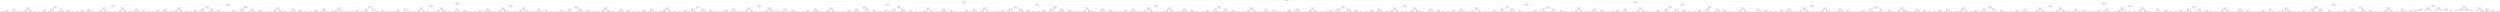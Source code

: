 digraph G{
1960599968 [label="Node{data=[6314, 6314]}"]
1960599968 -> 48997267
48997267 [label="Node{data=[4815, 4815]}"]
48997267 -> 969421003
969421003 [label="Node{data=[1430, 1430]}"]
969421003 -> 1509624376
1509624376 [label="Node{data=[349, 349]}"]
1509624376 -> 1312666054
1312666054 [label="Node{data=[288, 288]}"]
1312666054 -> 295007401
295007401 [label="Node{data=[129, 129]}"]
295007401 -> 1763921976
1763921976 [label="Node{data=[121, 121]}"]
1763921976 -> 1745366510
1745366510 [label="Node{data=[117, 117]}"]
1745366510 -> 1259868840
1259868840 [label="Node{data=[113, 115]}"]
1259868840 -> 1905395550
1905395550 [label="Node{data=[105, 105]}"]
1259868840 -> 46349252
46349252 [label="Node{data=[116, 116]}"]
1745366510 -> 730665263
730665263 [label="Node{data=[119, 119]}"]
730665263 -> 537648036
537648036 [label="Node{data=[118, 118]}"]
730665263 -> 1094881292
1094881292 [label="Node{data=[120, 120]}"]
1763921976 -> 1522835195
1522835195 [label="Node{data=[125, 125]}"]
1522835195 -> 419686629
419686629 [label="Node{data=[123, 123]}"]
419686629 -> 1730922138
1730922138 [label="Node{data=[122, 122]}"]
419686629 -> 851241091
851241091 [label="Node{data=[124, 124]}"]
1522835195 -> 1282509673
1282509673 [label="Node{data=[127, 127]}"]
1282509673 -> 1244858050
1244858050 [label="Node{data=[126, 126]}"]
1282509673 -> 1939146248
1939146248 [label="Node{data=[128, 128]}"]
295007401 -> 641208329
641208329 [label="Node{data=[175, 175]}"]
641208329 -> 1725099364
1725099364 [label="Node{data=[171, 171]}"]
1725099364 -> 872804970
872804970 [label="Node{data=[169, 169]}"]
872804970 -> 1878722468
1878722468 [label="Node{data=[139, 139]}"]
872804970 -> 153483786
153483786 [label="Node{data=[170, 170]}"]
1725099364 -> 2020450183
2020450183 [label="Node{data=[173, 173]}"]
2020450183 -> 1667277890
1667277890 [label="Node{data=[172, 172]}"]
2020450183 -> 1418811821
1418811821 [label="Node{data=[174, 174]}"]
641208329 -> 1925323935
1925323935 [label="Node{data=[179, 179]}"]
1925323935 -> 1715938535
1715938535 [label="Node{data=[177, 177]}"]
1715938535 -> 14933721
14933721 [label="Node{data=[176, 176]}"]
1715938535 -> 1591845721
1591845721 [label="Node{data=[178, 178]}"]
1925323935 -> 1017477886
1017477886 [label="Node{data=[286, 286]}"]
1017477886 -> 1671041425
1671041425 [label="Node{data=[242, 242]}"]
1017477886 -> 2098269741
2098269741 [label="Node{data=[287, 287]}"]
1312666054 -> 775524797
775524797 [label="Node{data=[304, 304]}"]
775524797 -> 970750990
970750990 [label="Node{data=[296, 296]}"]
970750990 -> 184153149
184153149 [label="Node{data=[292, 292]}"]
184153149 -> 2137846569
2137846569 [label="Node{data=[290, 290]}"]
2137846569 -> 498737408
498737408 [label="Node{data=[289, 289]}"]
2137846569 -> 1197212341
1197212341 [label="Node{data=[291, 291]}"]
184153149 -> 46222975
46222975 [label="Node{data=[294, 294]}"]
46222975 -> 447484085
447484085 [label="Node{data=[293, 293]}"]
46222975 -> 1448247489
1448247489 [label="Node{data=[295, 295]}"]
970750990 -> 1908173076
1908173076 [label="Node{data=[300, 300]}"]
1908173076 -> 2038854634
2038854634 [label="Node{data=[298, 298]}"]
2038854634 -> 64351703
64351703 [label="Node{data=[297, 297]}"]
2038854634 -> 1094922724
1094922724 [label="Node{data=[299, 299]}"]
1908173076 -> 1403327505
1403327505 [label="Node{data=[302, 302]}"]
1403327505 -> 435565740
435565740 [label="Node{data=[301, 301]}"]
1403327505 -> 903989520
903989520 [label="Node{data=[303, 303]}"]
775524797 -> 1844777561
1844777561 [label="Node{data=[341, 341]}"]
1844777561 -> 369858154
369858154 [label="Node{data=[308, 308]}"]
369858154 -> 1047565139
1047565139 [label="Node{data=[306, 306]}"]
1047565139 -> 98727108
98727108 [label="Node{data=[305, 305]}"]
1047565139 -> 1086376443
1086376443 [label="Node{data=[307, 307]}"]
369858154 -> 171097935
171097935 [label="Node{data=[310, 310]}"]
171097935 -> 811753297
811753297 [label="Node{data=[309, 309]}"]
171097935 -> 640702925
640702925 [label="Node{data=[340, 340]}"]
1844777561 -> 1626985441
1626985441 [label="Node{data=[345, 345]}"]
1626985441 -> 2142158966
2142158966 [label="Node{data=[343, 343]}"]
2142158966 -> 1570013189
1570013189 [label="Node{data=[342, 342]}"]
2142158966 -> 2035176523
2035176523 [label="Node{data=[344, 344]}"]
1626985441 -> 1460074072
1460074072 [label="Node{data=[347, 347]}"]
1460074072 -> 1587687870
1587687870 [label="Node{data=[346, 346]}"]
1460074072 -> 659494599
659494599 [label="Node{data=[348, 348]}"]
1509624376 -> 740876905
740876905 [label="Node{data=[1061, 1061]}"]
740876905 -> 1283220866
1283220866 [label="Node{data=[388, 388]}"]
1283220866 -> 60592754
60592754 [label="Node{data=[357, 357]}"]
60592754 -> 1555711464
1555711464 [label="Node{data=[353, 353]}"]
1555711464 -> 938135484
938135484 [label="Node{data=[351, 351]}"]
938135484 -> 412482742
412482742 [label="Node{data=[350, 350]}"]
938135484 -> 2138956500
2138956500 [label="Node{data=[352, 352]}"]
1555711464 -> 1910930902
1910930902 [label="Node{data=[355, 355]}"]
1910930902 -> 277924729
277924729 [label="Node{data=[354, 354]}"]
1910930902 -> 668460433
668460433 [label="Node{data=[356, 356]}"]
60592754 -> 925686013
925686013 [label="Node{data=[384, 384]}"]
925686013 -> 1969625859
1969625859 [label="Node{data=[382, 382]}"]
1969625859 -> 1673256405
1673256405 [label="Node{data=[381, 381]}"]
1969625859 -> 2069383006
2069383006 [label="Node{data=[383, 383]}"]
925686013 -> 719492088
719492088 [label="Node{data=[386, 386]}"]
719492088 -> 1863920548
1863920548 [label="Node{data=[385, 385]}"]
719492088 -> 1391527655
1391527655 [label="Node{data=[387, 387]}"]
1283220866 -> 1797966160
1797966160 [label="Node{data=[396, 396]}"]
1797966160 -> 1433004702
1433004702 [label="Node{data=[392, 392]}"]
1433004702 -> 1938534300
1938534300 [label="Node{data=[390, 390]}"]
1938534300 -> 689391924
689391924 [label="Node{data=[389, 389]}"]
1938534300 -> 340423951
340423951 [label="Node{data=[391, 391]}"]
1433004702 -> 242040834
242040834 [label="Node{data=[394, 394]}"]
242040834 -> 540338460
540338460 [label="Node{data=[393, 393]}"]
242040834 -> 863591111
863591111 [label="Node{data=[395, 395]}"]
1797966160 -> 1952232362
1952232362 [label="Node{data=[400, 400]}"]
1952232362 -> 282431603
282431603 [label="Node{data=[398, 398]}"]
282431603 -> 388949884
388949884 [label="Node{data=[397, 397]}"]
282431603 -> 1853372476
1853372476 [label="Node{data=[399, 399]}"]
1952232362 -> 2141722554
2141722554 [label="Node{data=[1059, 1059]}"]
2141722554 -> 1128416820
1128416820 [label="Node{data=[401, 401]}"]
2141722554 -> 599215143
599215143 [label="Node{data=[1060, 1060]}"]
740876905 -> 211888565
211888565 [label="Node{data=[1298, 1298]}"]
211888565 -> 864807516
864807516 [label="Node{data=[1069, 1069]}"]
864807516 -> 1646881279
1646881279 [label="Node{data=[1065, 1065]}"]
1646881279 -> 2070333417
2070333417 [label="Node{data=[1063, 1063]}"]
2070333417 -> 2114958769
2114958769 [label="Node{data=[1062, 1062]}"]
2070333417 -> 305817894
305817894 [label="Node{data=[1064, 1064]}"]
1646881279 -> 997559311
997559311 [label="Node{data=[1067, 1067]}"]
997559311 -> 1994476807
1994476807 [label="Node{data=[1066, 1066]}"]
997559311 -> 1967184983
1967184983 [label="Node{data=[1068, 1068]}"]
864807516 -> 879949952
879949952 [label="Node{data=[1294, 1294]}"]
879949952 -> 594550773
594550773 [label="Node{data=[1093, 1093]}"]
594550773 -> 1602611177
1602611177 [label="Node{data=[1070, 1070]}"]
594550773 -> 743713322
743713322 [label="Node{data=[1293, 1293]}"]
879949952 -> 255943128
255943128 [label="Node{data=[1296, 1296]}"]
255943128 -> 745359474
745359474 [label="Node{data=[1295, 1295]}"]
255943128 -> 1554471097
1554471097 [label="Node{data=[1297, 1297]}"]
211888565 -> 1362046077
1362046077 [label="Node{data=[1306, 1306]}"]
1362046077 -> 1441060897
1441060897 [label="Node{data=[1302, 1302]}"]
1441060897 -> 327951415
327951415 [label="Node{data=[1300, 1300]}"]
327951415 -> 1971901551
1971901551 [label="Node{data=[1299, 1299]}"]
327951415 -> 1567380071
1567380071 [label="Node{data=[1301, 1301]}"]
1441060897 -> 775601211
775601211 [label="Node{data=[1304, 1304]}"]
775601211 -> 1558550615
1558550615 [label="Node{data=[1303, 1303]}"]
775601211 -> 1878852616
1878852616 [label="Node{data=[1305, 1305]}"]
1362046077 -> 1354599674
1354599674 [label="Node{data=[1426, 1426]}"]
1354599674 -> 723335602
723335602 [label="Node{data=[1308, 1308]}"]
723335602 -> 1539980198
1539980198 [label="Node{data=[1307, 1307]}"]
723335602 -> 1544599955
1544599955 [label="Node{data=[1309, 1309]}"]
1354599674 -> 1618355383
1618355383 [label="Node{data=[1428, 1428]}"]
1618355383 -> 576999842
576999842 [label="Node{data=[1427, 1427]}"]
1618355383 -> 687429955
687429955 [label="Node{data=[1429, 1429]}"]
969421003 -> 1903993326
1903993326 [label="Node{data=[3249, 3249]}"]
1903993326 -> 553541866
553541866 [label="Node{data=[1991, 1991]}"]
553541866 -> 546823190
546823190 [label="Node{data=[1446, 1446]}"]
546823190 -> 1111927302
1111927302 [label="Node{data=[1438, 1438]}"]
1111927302 -> 1453396081
1453396081 [label="Node{data=[1434, 1434]}"]
1453396081 -> 84661119
84661119 [label="Node{data=[1432, 1432]}"]
84661119 -> 467847332
467847332 [label="Node{data=[1431, 1431]}"]
84661119 -> 1812158276
1812158276 [label="Node{data=[1433, 1433]}"]
1453396081 -> 847241261
847241261 [label="Node{data=[1436, 1436]}"]
847241261 -> 1773428022
1773428022 [label="Node{data=[1435, 1435]}"]
847241261 -> 1688084300
1688084300 [label="Node{data=[1437, 1437]}"]
1111927302 -> 307351020
307351020 [label="Node{data=[1442, 1442]}"]
307351020 -> 1608657155
1608657155 [label="Node{data=[1440, 1440]}"]
1608657155 -> 343183908
343183908 [label="Node{data=[1439, 1439]}"]
1608657155 -> 301977
301977 [label="Node{data=[1441, 1441]}"]
307351020 -> 472258776
472258776 [label="Node{data=[1444, 1444]}"]
472258776 -> 1388482670
1388482670 [label="Node{data=[1443, 1443]}"]
472258776 -> 1645731232
1645731232 [label="Node{data=[1445, 1445]}"]
546823190 -> 1181436456
1181436456 [label="Node{data=[1495, 1495]}"]
1181436456 -> 1780972261
1780972261 [label="Node{data=[1491, 1491]}"]
1780972261 -> 748733999
748733999 [label="Node{data=[1448, 1448]}"]
748733999 -> 1879499974
1879499974 [label="Node{data=[1447, 1447]}"]
748733999 -> 1814092516
1814092516 [label="Node{data=[1490, 1490]}"]
1780972261 -> 1023505879
1023505879 [label="Node{data=[1493, 1493]}"]
1023505879 -> 398085606
398085606 [label="Node{data=[1492, 1492]}"]
1023505879 -> 1356704515
1356704515 [label="Node{data=[1494, 1494]}"]
1181436456 -> 977320966
977320966 [label="Node{data=[1499, 1499]}"]
977320966 -> 207210836
207210836 [label="Node{data=[1497, 1497]}"]
207210836 -> 1237934148
1237934148 [label="Node{data=[1496, 1496]}"]
207210836 -> 1953587149
1953587149 [label="Node{data=[1498, 1498]}"]
977320966 -> 1265532361
1265532361 [label="Node{data=[1501, 1501]}"]
1265532361 -> 163520153
163520153 [label="Node{data=[1500, 1500]}"]
1265532361 -> 192320682
192320682 [label="Node{data=[1502, 1502]}"]
553541866 -> 1963404606
1963404606 [label="Node{data=[2189, 2189]}"]
1963404606 -> 1296008802
1296008802 [label="Node{data=[2181, 2181]}"]
1296008802 -> 1015353994
1015353994 [label="Node{data=[2177, 2177]}"]
1015353994 -> 65606260
65606260 [label="Node{data=[2175, 2175]}"]
65606260 -> 1330356714
1330356714 [label="Node{data=[2174, 2174]}"]
65606260 -> 2130060023
2130060023 [label="Node{data=[2176, 2176]}"]
1015353994 -> 1785954017
1785954017 [label="Node{data=[2179, 2179]}"]
1785954017 -> 558017385
558017385 [label="Node{data=[2178, 2178]}"]
1785954017 -> 865339994
865339994 [label="Node{data=[2180, 2180]}"]
1296008802 -> 2092595013
2092595013 [label="Node{data=[2185, 2185]}"]
2092595013 -> 223320645
223320645 [label="Node{data=[2183, 2183]}"]
223320645 -> 971141478
971141478 [label="Node{data=[2182, 2182]}"]
223320645 -> 716663514
716663514 [label="Node{data=[2184, 2184]}"]
2092595013 -> 93855894
93855894 [label="Node{data=[2187, 2187]}"]
93855894 -> 1962155986
1962155986 [label="Node{data=[2186, 2186]}"]
93855894 -> 1589066091
1589066091 [label="Node{data=[2188, 2188]}"]
1963404606 -> 1330080221
1330080221 [label="Node{data=[2197, 2197]}"]
1330080221 -> 194997299
194997299 [label="Node{data=[2193, 2193]}"]
194997299 -> 1598154781
1598154781 [label="Node{data=[2191, 2191]}"]
1598154781 -> 953872127
953872127 [label="Node{data=[2190, 2190]}"]
1598154781 -> 1286037944
1286037944 [label="Node{data=[2192, 2192]}"]
194997299 -> 1017733867
1017733867 [label="Node{data=[2195, 2195]}"]
1017733867 -> 1819833443
1819833443 [label="Node{data=[2194, 2194]}"]
1017733867 -> 54182405
54182405 [label="Node{data=[2196, 2196]}"]
1330080221 -> 1961351547
1961351547 [label="Node{data=[2201, 2201]}"]
1961351547 -> 61752118
61752118 [label="Node{data=[2199, 2199]}"]
61752118 -> 752546892
752546892 [label="Node{data=[2198, 2198]}"]
61752118 -> 2040865080
2040865080 [label="Node{data=[2200, 2200]}"]
1961351547 -> 860033910
860033910 [label="Node{data=[3070, 3070]}"]
860033910 -> 1116033499
1116033499 [label="Node{data=[3065, 3065]}"]
860033910 -> 965129555
965129555 [label="Node{data=[3220, 3220]}"]
1903993326 -> 1778057146
1778057146 [label="Node{data=[3780, 3780]}"]
1778057146 -> 1107925328
1107925328 [label="Node{data=[3617, 3617]}"]
1107925328 -> 711590723
711590723 [label="Node{data=[3257, 3257]}"]
711590723 -> 642389872
642389872 [label="Node{data=[3253, 3253]}"]
642389872 -> 410200876
410200876 [label="Node{data=[3251, 3251]}"]
410200876 -> 373219947
373219947 [label="Node{data=[3250, 3250]}"]
410200876 -> 1823771636
1823771636 [label="Node{data=[3252, 3252]}"]
642389872 -> 448000133
448000133 [label="Node{data=[3255, 3255]}"]
448000133 -> 462983860
462983860 [label="Node{data=[3254, 3254]}"]
448000133 -> 2052326934
2052326934 [label="Node{data=[3256, 3256]}"]
711590723 -> 855103875
855103875 [label="Node{data=[3261, 3261]}"]
855103875 -> 927277184
927277184 [label="Node{data=[3259, 3259]}"]
927277184 -> 1754733038
1754733038 [label="Node{data=[3258, 3258]}"]
927277184 -> 849991260
849991260 [label="Node{data=[3260, 3260]}"]
855103875 -> 1050557003
1050557003 [label="Node{data=[3445, 3445]}"]
1050557003 -> 549538872
549538872 [label="Node{data=[3262, 3262]}"]
1050557003 -> 1892247975
1892247975 [label="Node{data=[3605, 3605]}"]
1107925328 -> 204364500
204364500 [label="Node{data=[3772, 3772]}"]
204364500 -> 1127052664
1127052664 [label="Node{data=[3694, 3694]}"]
1127052664 -> 1764184489
1764184489 [label="Node{data=[3662, 3662]}"]
1764184489 -> 1377343867
1377343867 [label="Node{data=[3651, 3651]}"]
1764184489 -> 748589334
748589334 [label="Node{data=[3688, 3688]}"]
1127052664 -> 70297416
70297416 [label="Node{data=[3770, 3770]}"]
70297416 -> 1464407166
1464407166 [label="Node{data=[3759, 3759]}"]
70297416 -> 1091345581
1091345581 [label="Node{data=[3771, 3771]}"]
204364500 -> 432186299
432186299 [label="Node{data=[3776, 3776]}"]
432186299 -> 407461164
407461164 [label="Node{data=[3774, 3774]}"]
407461164 -> 121393343
121393343 [label="Node{data=[3773, 3773]}"]
407461164 -> 586177793
586177793 [label="Node{data=[3775, 3775]}"]
432186299 -> 782495135
782495135 [label="Node{data=[3778, 3778]}"]
782495135 -> 2085713242
2085713242 [label="Node{data=[3777, 3777]}"]
782495135 -> 428698567
428698567 [label="Node{data=[3779, 3779]}"]
1778057146 -> 968172962
968172962 [label="Node{data=[3796, 3796]}"]
968172962 -> 139196446
139196446 [label="Node{data=[3788, 3788]}"]
139196446 -> 2135402472
2135402472 [label="Node{data=[3784, 3784]}"]
2135402472 -> 233191572
233191572 [label="Node{data=[3782, 3782]}"]
233191572 -> 502170815
502170815 [label="Node{data=[3781, 3781]}"]
233191572 -> 1244791828
1244791828 [label="Node{data=[3783, 3783]}"]
2135402472 -> 143168093
143168093 [label="Node{data=[3786, 3786]}"]
143168093 -> 873871680
873871680 [label="Node{data=[3785, 3785]}"]
143168093 -> 1572112385
1572112385 [label="Node{data=[3787, 3787]}"]
139196446 -> 125580551
125580551 [label="Node{data=[3792, 3792]}"]
125580551 -> 1269450191
1269450191 [label="Node{data=[3790, 3790]}"]
1269450191 -> 1324591555
1324591555 [label="Node{data=[3789, 3789]}"]
1269450191 -> 939443356
939443356 [label="Node{data=[3791, 3791]}"]
125580551 -> 1363942249
1363942249 [label="Node{data=[3794, 3794]}"]
1363942249 -> 1221699762
1221699762 [label="Node{data=[3793, 3793]}"]
1363942249 -> 457158106
457158106 [label="Node{data=[3795, 3795]}"]
968172962 -> 1512329221
1512329221 [label="Node{data=[4807, 4807]}"]
1512329221 -> 1803718523
1803718523 [label="Node{data=[3800, 3800]}"]
1803718523 -> 785596033
785596033 [label="Node{data=[3798, 3798]}"]
785596033 -> 1214519292
1214519292 [label="Node{data=[3797, 3797]}"]
785596033 -> 809030285
809030285 [label="Node{data=[3799, 3799]}"]
1803718523 -> 1329494694
1329494694 [label="Node{data=[4577, 4577]}"]
1329494694 -> 2024698614
2024698614 [label="Node{data=[4300, 4300]}"]
1329494694 -> 278745576
278745576 [label="Node{data=[4794, 4794]}"]
1512329221 -> 1724339660
1724339660 [label="Node{data=[4811, 4811]}"]
1724339660 -> 1511061752
1511061752 [label="Node{data=[4809, 4809]}"]
1511061752 -> 1361184910
1361184910 [label="Node{data=[4808, 4808]}"]
1511061752 -> 726270291
726270291 [label="Node{data=[4810, 4810]}"]
1724339660 -> 2004834499
2004834499 [label="Node{data=[4813, 4813]}"]
2004834499 -> 712358380
712358380 [label="Node{data=[4812, 4812]}"]
2004834499 -> 1800581716
1800581716 [label="Node{data=[4814, 4814]}"]
48997267 -> 275347188
275347188 [label="Node{data=[5140, 5140]}"]
275347188 -> 492674426
492674426 [label="Node{data=[4994, 4994]}"]
492674426 -> 450952676
450952676 [label="Node{data=[4882, 4882]}"]
450952676 -> 1683893502
1683893502 [label="Node{data=[4866, 4866]}"]
1683893502 -> 1062938711
1062938711 [label="Node{data=[4823, 4823]}"]
1062938711 -> 1310508171
1310508171 [label="Node{data=[4819, 4819]}"]
1310508171 -> 1393434481
1393434481 [label="Node{data=[4817, 4817]}"]
1393434481 -> 1185083442
1185083442 [label="Node{data=[4816, 4816]}"]
1393434481 -> 551379233
551379233 [label="Node{data=[4818, 4818]}"]
1310508171 -> 139317549
139317549 [label="Node{data=[4821, 4821]}"]
139317549 -> 731624130
731624130 [label="Node{data=[4820, 4820]}"]
139317549 -> 2053764323
2053764323 [label="Node{data=[4822, 4822]}"]
1062938711 -> 838227686
838227686 [label="Node{data=[4859, 4859]}"]
838227686 -> 1465138508
1465138508 [label="Node{data=[4825, 4825]}"]
1465138508 -> 565151942
565151942 [label="Node{data=[4824, 4824]}"]
1465138508 -> 349482748
349482748 [label="Node{data=[4826, 4826]}"]
838227686 -> 395746278
395746278 [label="Node{data=[4864, 4864]}"]
395746278 -> 1633577477
1633577477 [label="Node{data=[4863, 4863]}"]
395746278 -> 1021978448
1021978448 [label="Node{data=[4865, 4865]}"]
1683893502 -> 226024831
226024831 [label="Node{data=[4874, 4874]}"]
226024831 -> 772943517
772943517 [label="Node{data=[4870, 4870]}"]
772943517 -> 1007580952
1007580952 [label="Node{data=[4868, 4868]}"]
1007580952 -> 1362302830
1362302830 [label="Node{data=[4867, 4867]}"]
1007580952 -> 451652370
451652370 [label="Node{data=[4869, 4869]}"]
772943517 -> 632424468
632424468 [label="Node{data=[4872, 4872]}"]
632424468 -> 1791692045
1791692045 [label="Node{data=[4871, 4871]}"]
632424468 -> 596311901
596311901 [label="Node{data=[4873, 4873]}"]
226024831 -> 1686008581
1686008581 [label="Node{data=[4878, 4878]}"]
1686008581 -> 1362699574
1362699574 [label="Node{data=[4876, 4876]}"]
1362699574 -> 1663629689
1663629689 [label="Node{data=[4875, 4875]}"]
1362699574 -> 388797014
388797014 [label="Node{data=[4877, 4877]}"]
1686008581 -> 6106605
6106605 [label="Node{data=[4880, 4880]}"]
6106605 -> 408270917
408270917 [label="Node{data=[4879, 4879]}"]
6106605 -> 1016232199
1016232199 [label="Node{data=[4881, 4881]}"]
450952676 -> 1331688161
1331688161 [label="Node{data=[4898, 4898]}"]
1331688161 -> 637836450
637836450 [label="Node{data=[4890, 4890]}"]
637836450 -> 329682871
329682871 [label="Node{data=[4886, 4886]}"]
329682871 -> 1020495493
1020495493 [label="Node{data=[4884, 4884]}"]
1020495493 -> 204186372
204186372 [label="Node{data=[4883, 4883]}"]
1020495493 -> 239656879
239656879 [label="Node{data=[4885, 4885]}"]
329682871 -> 691286758
691286758 [label="Node{data=[4888, 4888]}"]
691286758 -> 166948587
166948587 [label="Node{data=[4887, 4887]}"]
691286758 -> 1477562194
1477562194 [label="Node{data=[4889, 4889]}"]
637836450 -> 283956824
283956824 [label="Node{data=[4894, 4894]}"]
283956824 -> 407336353
407336353 [label="Node{data=[4892, 4892]}"]
407336353 -> 181519476
181519476 [label="Node{data=[4891, 4891]}"]
407336353 -> 1550643491
1550643491 [label="Node{data=[4893, 4893]}"]
283956824 -> 709141216
709141216 [label="Node{data=[4896, 4896]}"]
709141216 -> 160243828
160243828 [label="Node{data=[4895, 4895]}"]
709141216 -> 234596181
234596181 [label="Node{data=[4897, 4897]}"]
1331688161 -> 916826656
916826656 [label="Node{data=[4986, 4986]}"]
916826656 -> 964251062
964251062 [label="Node{data=[4982, 4982]}"]
964251062 -> 1494697069
1494697069 [label="Node{data=[4980, 4980]}"]
1494697069 -> 151425301
151425301 [label="Node{data=[4899, 4899]}"]
1494697069 -> 308924095
308924095 [label="Node{data=[4981, 4981]}"]
964251062 -> 1636709817
1636709817 [label="Node{data=[4984, 4984]}"]
1636709817 -> 47784393
47784393 [label="Node{data=[4983, 4983]}"]
1636709817 -> 1063950014
1063950014 [label="Node{data=[4985, 4985]}"]
916826656 -> 1672133594
1672133594 [label="Node{data=[4990, 4990]}"]
1672133594 -> 1939438059
1939438059 [label="Node{data=[4988, 4988]}"]
1939438059 -> 948295992
948295992 [label="Node{data=[4987, 4987]}"]
1939438059 -> 1395746800
1395746800 [label="Node{data=[4989, 4989]}"]
1672133594 -> 1710453287
1710453287 [label="Node{data=[4992, 4992]}"]
1710453287 -> 1570576723
1570576723 [label="Node{data=[4991, 4991]}"]
1710453287 -> 1271355329
1271355329 [label="Node{data=[4993, 4993]}"]
492674426 -> 319924142
319924142 [label="Node{data=[5106, 5106]}"]
319924142 -> 1829604769
1829604769 [label="Node{data=[5074, 5074]}"]
1829604769 -> 1483691730
1483691730 [label="Node{data=[5066, 5066]}"]
1483691730 -> 703036225
703036225 [label="Node{data=[5031, 5031]}"]
703036225 -> 928355588
928355588 [label="Node{data=[4998, 4998]}"]
928355588 -> 909407946
909407946 [label="Node{data=[4995, 4995]}"]
928355588 -> 349138712
349138712 [label="Node{data=[5027, 5027]}"]
703036225 -> 106963891
106963891 [label="Node{data=[5064, 5064]}"]
106963891 -> 486964174
486964174 [label="Node{data=[5063, 5063]}"]
106963891 -> 135388290
135388290 [label="Node{data=[5065, 5065]}"]
1483691730 -> 1741280567
1741280567 [label="Node{data=[5070, 5070]}"]
1741280567 -> 1613959110
1613959110 [label="Node{data=[5068, 5068]}"]
1613959110 -> 1321586693
1321586693 [label="Node{data=[5067, 5067]}"]
1613959110 -> 1211555987
1211555987 [label="Node{data=[5069, 5069]}"]
1741280567 -> 1644160207
1644160207 [label="Node{data=[5072, 5072]}"]
1644160207 -> 424315401
424315401 [label="Node{data=[5071, 5071]}"]
1644160207 -> 2037331165
2037331165 [label="Node{data=[5073, 5073]}"]
1829604769 -> 111309083
111309083 [label="Node{data=[5098, 5098]}"]
111309083 -> 409281692
409281692 [label="Node{data=[5078, 5078]}"]
409281692 -> 1429401435
1429401435 [label="Node{data=[5076, 5076]}"]
1429401435 -> 1442570492
1442570492 [label="Node{data=[5075, 5075]}"]
1429401435 -> 1078229489
1078229489 [label="Node{data=[5077, 5077]}"]
409281692 -> 1907684513
1907684513 [label="Node{data=[5096, 5096]}"]
1907684513 -> 868128251
868128251 [label="Node{data=[5079, 5079]}"]
1907684513 -> 961052528
961052528 [label="Node{data=[5097, 5097]}"]
111309083 -> 1520439897
1520439897 [label="Node{data=[5102, 5102]}"]
1520439897 -> 216523856
216523856 [label="Node{data=[5100, 5100]}"]
216523856 -> 1269934458
1269934458 [label="Node{data=[5099, 5099]}"]
216523856 -> 838401155
838401155 [label="Node{data=[5101, 5101]}"]
1520439897 -> 1796215359
1796215359 [label="Node{data=[5104, 5104]}"]
1796215359 -> 1483124329
1483124329 [label="Node{data=[5103, 5103]}"]
1796215359 -> 517613158
517613158 [label="Node{data=[5105, 5105]}"]
319924142 -> 1748032986
1748032986 [label="Node{data=[5120, 5120]}"]
1748032986 -> 64662281
64662281 [label="Node{data=[5112, 5112]}"]
64662281 -> 1856129277
1856129277 [label="Node{data=[5108, 5108]}"]
1856129277 -> 562342489
562342489 [label="Node{data=[5107, 5107]}"]
562342489 -> 1328840126
1328840126 [label="Node{data=[5108, 5108]}"]
1856129277 -> 434116018
434116018 [label="Node{data=[5110, 5110]}"]
434116018 -> 1710838739
1710838739 [label="Node{data=[5109, 5109]}"]
434116018 -> 1630272343
1630272343 [label="Node{data=[5111, 5111]}"]
64662281 -> 220115777
220115777 [label="Node{data=[5116, 5116]}"]
220115777 -> 340425429
340425429 [label="Node{data=[5114, 5114]}"]
340425429 -> 990041156
990041156 [label="Node{data=[5113, 5113]}"]
340425429 -> 88957232
88957232 [label="Node{data=[5115, 5115]}"]
220115777 -> 2100383331
2100383331 [label="Node{data=[5118, 5118]}"]
2100383331 -> 988417986
988417986 [label="Node{data=[5117, 5117]}"]
2100383331 -> 392649775
392649775 [label="Node{data=[5119, 5119]}"]
1748032986 -> 2043542290
2043542290 [label="Node{data=[5128, 5128]}"]
2043542290 -> 242806814
242806814 [label="Node{data=[5124, 5124]}"]
242806814 -> 1686534668
1686534668 [label="Node{data=[5122, 5122]}"]
1686534668 -> 1227740311
1227740311 [label="Node{data=[5121, 5121]}"]
1686534668 -> 1605280715
1605280715 [label="Node{data=[5123, 5123]}"]
242806814 -> 379535392
379535392 [label="Node{data=[5126, 5126]}"]
379535392 -> 1100877541
1100877541 [label="Node{data=[5125, 5125]}"]
379535392 -> 1714479917
1714479917 [label="Node{data=[5127, 5127]}"]
2043542290 -> 1277863131
1277863131 [label="Node{data=[5132, 5132]}"]
1277863131 -> 542663486
542663486 [label="Node{data=[5130, 5130]}"]
542663486 -> 285255926
285255926 [label="Node{data=[5129, 5129]}"]
542663486 -> 1892161648
1892161648 [label="Node{data=[5131, 5131]}"]
1277863131 -> 1767728846
1767728846 [label="Node{data=[5138, 5138]}"]
1767728846 -> 184527176
184527176 [label="Node{data=[5135, 5135]}"]
1767728846 -> 506263545
506263545 [label="Node{data=[5139, 5139]}"]
275347188 -> 773289940
773289940 [label="Node{data=[5471, 5471]}"]
773289940 -> 746463182
746463182 [label="Node{data=[5439, 5439]}"]
746463182 -> 1530681056
1530681056 [label="Node{data=[5154, 5154]}"]
1530681056 -> 576123201
576123201 [label="Node{data=[5148, 5148]}"]
576123201 -> 938121992
938121992 [label="Node{data=[5144, 5144]}"]
938121992 -> 1798726228
1798726228 [label="Node{data=[5142, 5142]}"]
1798726228 -> 1376035460
1376035460 [label="Node{data=[5141, 5141]}"]
1798726228 -> 1204653436
1204653436 [label="Node{data=[5143, 5143]}"]
938121992 -> 605842518
605842518 [label="Node{data=[5146, 5146]}"]
605842518 -> 2086706755
2086706755 [label="Node{data=[5145, 5145]}"]
605842518 -> 185013193
185013193 [label="Node{data=[5147, 5147]}"]
576123201 -> 545966520
545966520 [label="Node{data=[5150, 5150]}"]
545966520 -> 1739816739
1739816739 [label="Node{data=[5149, 5149]}"]
1739816739 -> 534345488
534345488 [label="Node{data=[5150, 5150]}"]
545966520 -> 754169465
754169465 [label="Node{data=[5152, 5152]}"]
754169465 -> 1522691414
1522691414 [label="Node{data=[5151, 5151]}"]
754169465 -> 653544266
653544266 [label="Node{data=[5153, 5153]}"]
1530681056 -> 1916918131
1916918131 [label="Node{data=[5208, 5208]}"]
1916918131 -> 1127283004
1127283004 [label="Node{data=[5158, 5158]}"]
1127283004 -> 181507281
181507281 [label="Node{data=[5156, 5156]}"]
181507281 -> 251343066
251343066 [label="Node{data=[5155, 5155]}"]
181507281 -> 1921907255
1921907255 [label="Node{data=[5157, 5157]}"]
1127283004 -> 909116483
909116483 [label="Node{data=[5190, 5190]}"]
909116483 -> 809597256
809597256 [label="Node{data=[5159, 5159]}"]
909116483 -> 1743516282
1743516282 [label="Node{data=[5202, 5202]}"]
1916918131 -> 2049630450
2049630450 [label="Node{data=[5268, 5268]}"]
2049630450 -> 1276047848
1276047848 [label="Node{data=[5250, 5250]}"]
1276047848 -> 2000575000
2000575000 [label="Node{data=[5219, 5219]}"]
1276047848 -> 1333661351
1333661351 [label="Node{data=[5251, 5251]}"]
2049630450 -> 1660836554
1660836554 [label="Node{data=[5437, 5437]}"]
1660836554 -> 1506047692
1506047692 [label="Node{data=[5436, 5436]}"]
1660836554 -> 1554975094
1554975094 [label="Node{data=[5438, 5438]}"]
746463182 -> 1662726002
1662726002 [label="Node{data=[5455, 5455]}"]
1662726002 -> 1931674065
1931674065 [label="Node{data=[5447, 5447]}"]
1931674065 -> 153840495
153840495 [label="Node{data=[5443, 5443]}"]
153840495 -> 762001285
762001285 [label="Node{data=[5441, 5441]}"]
762001285 -> 397540837
397540837 [label="Node{data=[5440, 5440]}"]
762001285 -> 2096585547
2096585547 [label="Node{data=[5442, 5442]}"]
153840495 -> 785725353
785725353 [label="Node{data=[5445, 5445]}"]
785725353 -> 1526135529
1526135529 [label="Node{data=[5444, 5444]}"]
785725353 -> 1110469255
1110469255 [label="Node{data=[5446, 5446]}"]
1931674065 -> 81480841
81480841 [label="Node{data=[5451, 5451]}"]
81480841 -> 53758916
53758916 [label="Node{data=[5449, 5449]}"]
53758916 -> 1853413625
1853413625 [label="Node{data=[5448, 5448]}"]
53758916 -> 803070947
803070947 [label="Node{data=[5450, 5450]}"]
81480841 -> 1899777429
1899777429 [label="Node{data=[5453, 5453]}"]
1899777429 -> 1358385693
1358385693 [label="Node{data=[5452, 5452]}"]
1899777429 -> 2028009450
2028009450 [label="Node{data=[5454, 5454]}"]
1662726002 -> 946000366
946000366 [label="Node{data=[5463, 5463]}"]
946000366 -> 723612562
723612562 [label="Node{data=[5459, 5459]}"]
723612562 -> 1101839185
1101839185 [label="Node{data=[5457, 5457]}"]
1101839185 -> 1040993065
1040993065 [label="Node{data=[5456, 5456]}"]
1101839185 -> 273617063
273617063 [label="Node{data=[5458, 5458]}"]
723612562 -> 810699999
810699999 [label="Node{data=[5461, 5461]}"]
810699999 -> 335552439
335552439 [label="Node{data=[5460, 5460]}"]
810699999 -> 1216961309
1216961309 [label="Node{data=[5462, 5462]}"]
946000366 -> 539734147
539734147 [label="Node{data=[5467, 5467]}"]
539734147 -> 37565677
37565677 [label="Node{data=[5465, 5465]}"]
37565677 -> 374632122
374632122 [label="Node{data=[5464, 5464]}"]
37565677 -> 336043742
336043742 [label="Node{data=[5466, 5466]}"]
539734147 -> 1775602549
1775602549 [label="Node{data=[5469, 5469]}"]
1775602549 -> 44323070
44323070 [label="Node{data=[5468, 5468]}"]
1775602549 -> 934334382
934334382 [label="Node{data=[5470, 5470]}"]
773289940 -> 535385832
535385832 [label="Node{data=[6148, 6148]}"]
535385832 -> 1512237123
1512237123 [label="Node{data=[6132, 6132]}"]
1512237123 -> 2049011801
2049011801 [label="Node{data=[5843, 5843]}"]
2049011801 -> 1264393484
1264393484 [label="Node{data=[5551, 5551]}"]
1264393484 -> 517364889
517364889 [label="Node{data=[5473, 5473]}"]
517364889 -> 1400627184
1400627184 [label="Node{data=[5472, 5472]}"]
517364889 -> 573165182
573165182 [label="Node{data=[5514, 5514]}"]
1264393484 -> 20910666
20910666 [label="Node{data=[5615, 5615]}"]
20910666 -> 757183584
757183584 [label="Node{data=[5571, 5571]}"]
20910666 -> 539519595
539519595 [label="Node{data=[5814, 5814]}"]
2049011801 -> 1285429806
1285429806 [label="Node{data=[6128, 6128]}"]
1285429806 -> 902495413
902495413 [label="Node{data=[6097, 6097]}"]
902495413 -> 359193816
359193816 [label="Node{data=[6067, 6067]}"]
902495413 -> 1995474732
1995474732 [label="Node{data=[6104, 6104]}"]
1285429806 -> 1241754806
1241754806 [label="Node{data=[6130, 6130]}"]
1241754806 -> 684641815
684641815 [label="Node{data=[6129, 6129]}"]
1241754806 -> 2073254346
2073254346 [label="Node{data=[6131, 6131]}"]
1512237123 -> 162031731
162031731 [label="Node{data=[6140, 6140]}"]
162031731 -> 1578701804
1578701804 [label="Node{data=[6136, 6136]}"]
1578701804 -> 16367694
16367694 [label="Node{data=[6134, 6134]}"]
16367694 -> 1640334482
1640334482 [label="Node{data=[6133, 6133]}"]
16367694 -> 728007465
728007465 [label="Node{data=[6135, 6135]}"]
1578701804 -> 1039426522
1039426522 [label="Node{data=[6138, 6138]}"]
1039426522 -> 1933655962
1933655962 [label="Node{data=[6137, 6137]}"]
1039426522 -> 1047385204
1047385204 [label="Node{data=[6139, 6139]}"]
162031731 -> 832529755
832529755 [label="Node{data=[6144, 6144]}"]
832529755 -> 795552257
795552257 [label="Node{data=[6142, 6142]}"]
795552257 -> 1428975001
1428975001 [label="Node{data=[6141, 6141]}"]
795552257 -> 95608124
95608124 [label="Node{data=[6143, 6143]}"]
832529755 -> 1330500972
1330500972 [label="Node{data=[6146, 6146]}"]
1330500972 -> 964740518
964740518 [label="Node{data=[6145, 6145]}"]
1330500972 -> 267794346
267794346 [label="Node{data=[6147, 6147]}"]
535385832 -> 473841749
473841749 [label="Node{data=[6256, 6256]}"]
473841749 -> 1039732747
1039732747 [label="Node{data=[6156, 6156]}"]
1039732747 -> 48975847
48975847 [label="Node{data=[6152, 6152]}"]
48975847 -> 1017017207
1017017207 [label="Node{data=[6150, 6150]}"]
1017017207 -> 1380757593
1380757593 [label="Node{data=[6149, 6149]}"]
1017017207 -> 666930003
666930003 [label="Node{data=[6151, 6151]}"]
48975847 -> 2139913275
2139913275 [label="Node{data=[6154, 6154]}"]
2139913275 -> 818330998
818330998 [label="Node{data=[6153, 6153]}"]
2139913275 -> 121572687
121572687 [label="Node{data=[6155, 6155]}"]
1039732747 -> 604407016
604407016 [label="Node{data=[6217, 6217]}"]
604407016 -> 947345911
947345911 [label="Node{data=[6158, 6158]}"]
947345911 -> 1029664386
1029664386 [label="Node{data=[6157, 6157]}"]
947345911 -> 1123375379
1123375379 [label="Node{data=[6159, 6159]}"]
604407016 -> 1380234337
1380234337 [label="Node{data=[6219, 6219]}"]
1380234337 -> 1358886719
1358886719 [label="Node{data=[6218, 6218]}"]
1380234337 -> 378779868
378779868 [label="Node{data=[6220, 6220]}"]
473841749 -> 2118538972
2118538972 [label="Node{data=[6307, 6307]}"]
2118538972 -> 156631753
156631753 [label="Node{data=[6303, 6303]}"]
156631753 -> 775314387
775314387 [label="Node{data=[6286, 6286]}"]
775314387 -> 627590033
627590033 [label="Node{data=[6263, 6263]}"]
775314387 -> 1775505750
1775505750 [label="Node{data=[6302, 6302]}"]
156631753 -> 1353516783
1353516783 [label="Node{data=[6305, 6305]}"]
1353516783 -> 1280915434
1280915434 [label="Node{data=[6304, 6304]}"]
1353516783 -> 734695739
734695739 [label="Node{data=[6306, 6306]}"]
2118538972 -> 1658678197
1658678197 [label="Node{data=[6310, 6310]}"]
1658678197 -> 1526694783
1526694783 [label="Node{data=[6308, 6308]}"]
1526694783 -> 1595677101
1595677101 [label="Node{data=[6308, 6308]}"]
1526694783 -> 538970172
538970172 [label="Node{data=[6309, 6309]}"]
1658678197 -> 690577230
690577230 [label="Node{data=[6312, 6312]}"]
690577230 -> 267109743
267109743 [label="Node{data=[6311, 6311]}"]
690577230 -> 805659726
805659726 [label="Node{data=[6313, 6313]}"]
1960599968 -> 281340826
281340826 [label="Node{data=[7244, 7244]}"]
281340826 -> 1936983523
1936983523 [label="Node{data=[7054, 7054]}"]
1936983523 -> 585459295
585459295 [label="Node{data=[6990, 6990]}"]
585459295 -> 970539353
970539353 [label="Node{data=[6793, 6793]}"]
970539353 -> 251065795
251065795 [label="Node{data=[6374, 6374]}"]
251065795 -> 1576973027
1576973027 [label="Node{data=[6366, 6366]}"]
1576973027 -> 1419833501
1419833501 [label="Node{data=[6362, 6362]}"]
1419833501 -> 654356697
654356697 [label="Node{data=[6316, 6316]}"]
654356697 -> 518066455
518066455 [label="Node{data=[6315, 6315]}"]
654356697 -> 908120450
908120450 [label="Node{data=[6317, 6317]}"]
1419833501 -> 1708653507
1708653507 [label="Node{data=[6364, 6364]}"]
1708653507 -> 1207110104
1207110104 [label="Node{data=[6363, 6363]}"]
1708653507 -> 1368183192
1368183192 [label="Node{data=[6365, 6365]}"]
1576973027 -> 1636869866
1636869866 [label="Node{data=[6370, 6370]}"]
1636869866 -> 994263288
994263288 [label="Node{data=[6368, 6368]}"]
994263288 -> 1688281985
1688281985 [label="Node{data=[6367, 6367]}"]
994263288 -> 1393962652
1393962652 [label="Node{data=[6369, 6369]}"]
1636869866 -> 928347618
928347618 [label="Node{data=[6372, 6372]}"]
928347618 -> 380675952
380675952 [label="Node{data=[6371, 6371]}"]
928347618 -> 2078290700
2078290700 [label="Node{data=[6373, 6373]}"]
251065795 -> 425754658
425754658 [label="Node{data=[6413, 6413]}"]
425754658 -> 92675209
92675209 [label="Node{data=[6409, 6409]}"]
92675209 -> 379498606
379498606 [label="Node{data=[6407, 6407]}"]
379498606 -> 1813809634
1813809634 [label="Node{data=[6375, 6375]}"]
379498606 -> 1902147027
1902147027 [label="Node{data=[6408, 6408]}"]
92675209 -> 1144474914
1144474914 [label="Node{data=[6411, 6411]}"]
1144474914 -> 659134474
659134474 [label="Node{data=[6410, 6410]}"]
1144474914 -> 798119576
798119576 [label="Node{data=[6412, 6412]}"]
425754658 -> 1563320404
1563320404 [label="Node{data=[6789, 6789]}"]
1563320404 -> 596539534
596539534 [label="Node{data=[6415, 6415]}"]
596539534 -> 1215053117
1215053117 [label="Node{data=[6414, 6414]}"]
596539534 -> 1970766910
1970766910 [label="Node{data=[6416, 6416]}"]
1563320404 -> 1542809092
1542809092 [label="Node{data=[6791, 6791]}"]
1542809092 -> 200228860
200228860 [label="Node{data=[6790, 6790]}"]
1542809092 -> 574848617
574848617 [label="Node{data=[6792, 6792]}"]
970539353 -> 1809598571
1809598571 [label="Node{data=[6933, 6933]}"]
1809598571 -> 459916882
459916882 [label="Node{data=[6925, 6925]}"]
459916882 -> 1770719772
1770719772 [label="Node{data=[6856, 6856]}"]
1770719772 -> 1350734194
1350734194 [label="Node{data=[6795, 6795]}"]
1350734194 -> 1502876697
1502876697 [label="Node{data=[6794, 6794]}"]
1350734194 -> 211419695
211419695 [label="Node{data=[6796, 6796]}"]
1770719772 -> 1039147594
1039147594 [label="Node{data=[6923, 6923]}"]
1039147594 -> 2042441095
2042441095 [label="Node{data=[6886, 6886]}"]
1039147594 -> 15780469
15780469 [label="Node{data=[6924, 6924]}"]
459916882 -> 1546074942
1546074942 [label="Node{data=[6929, 6929]}"]
1546074942 -> 1618583682
1618583682 [label="Node{data=[6927, 6927]}"]
1618583682 -> 1882748959
1882748959 [label="Node{data=[6926, 6926]}"]
1618583682 -> 1981658895
1981658895 [label="Node{data=[6928, 6928]}"]
1546074942 -> 327588921
327588921 [label="Node{data=[6931, 6931]}"]
327588921 -> 1054229371
1054229371 [label="Node{data=[6930, 6930]}"]
327588921 -> 228404286
228404286 [label="Node{data=[6932, 6932]}"]
1809598571 -> 371410765
371410765 [label="Node{data=[6941, 6941]}"]
371410765 -> 836990692
836990692 [label="Node{data=[6937, 6937]}"]
836990692 -> 1025652280
1025652280 [label="Node{data=[6935, 6935]}"]
1025652280 -> 1496973694
1496973694 [label="Node{data=[6934, 6934]}"]
1025652280 -> 1429158971
1429158971 [label="Node{data=[6936, 6936]}"]
836990692 -> 2144416812
2144416812 [label="Node{data=[6939, 6939]}"]
2144416812 -> 1408126488
1408126488 [label="Node{data=[6938, 6938]}"]
2144416812 -> 1515619562
1515619562 [label="Node{data=[6940, 6940]}"]
371410765 -> 1991554431
1991554431 [label="Node{data=[6986, 6986]}"]
1991554431 -> 11702225
11702225 [label="Node{data=[6943, 6943]}"]
11702225 -> 554536785
554536785 [label="Node{data=[6942, 6942]}"]
11702225 -> 1326595662
1326595662 [label="Node{data=[6944, 6944]}"]
1991554431 -> 475952542
475952542 [label="Node{data=[6988, 6988]}"]
475952542 -> 143044035
143044035 [label="Node{data=[6987, 6987]}"]
475952542 -> 1161612421
1161612421 [label="Node{data=[6989, 6989]}"]
585459295 -> 461531682
461531682 [label="Node{data=[7022, 7022]}"]
461531682 -> 1948196425
1948196425 [label="Node{data=[7006, 7006]}"]
1948196425 -> 1229606332
1229606332 [label="Node{data=[6998, 6998]}"]
1229606332 -> 1790044404
1790044404 [label="Node{data=[6994, 6994]}"]
1790044404 -> 1651133690
1651133690 [label="Node{data=[6992, 6992]}"]
1651133690 -> 1846279080
1846279080 [label="Node{data=[6991, 6991]}"]
1651133690 -> 1974955128
1974955128 [label="Node{data=[6993, 6993]}"]
1790044404 -> 279239794
279239794 [label="Node{data=[6996, 6996]}"]
279239794 -> 546922240
546922240 [label="Node{data=[6995, 6995]}"]
279239794 -> 301868544
301868544 [label="Node{data=[6997, 6997]}"]
1229606332 -> 1608801515
1608801515 [label="Node{data=[7002, 7002]}"]
1608801515 -> 1763003433
1763003433 [label="Node{data=[7000, 7000]}"]
1763003433 -> 52330324
52330324 [label="Node{data=[6999, 6999]}"]
1763003433 -> 1664128785
1664128785 [label="Node{data=[7001, 7001]}"]
1608801515 -> 516852888
516852888 [label="Node{data=[7004, 7004]}"]
516852888 -> 1568276332
1568276332 [label="Node{data=[7003, 7003]}"]
516852888 -> 762175304
762175304 [label="Node{data=[7005, 7005]}"]
1948196425 -> 1250053611
1250053611 [label="Node{data=[7014, 7014]}"]
1250053611 -> 541237871
541237871 [label="Node{data=[7010, 7010]}"]
541237871 -> 852671380
852671380 [label="Node{data=[7008, 7008]}"]
852671380 -> 1896264985
1896264985 [label="Node{data=[7007, 7007]}"]
852671380 -> 699614151
699614151 [label="Node{data=[7009, 7009]}"]
541237871 -> 483904836
483904836 [label="Node{data=[7012, 7012]}"]
483904836 -> 998169425
998169425 [label="Node{data=[7011, 7011]}"]
483904836 -> 2140413786
2140413786 [label="Node{data=[7013, 7013]}"]
1250053611 -> 1284167188
1284167188 [label="Node{data=[7018, 7018]}"]
1284167188 -> 1855295276
1855295276 [label="Node{data=[7016, 7016]}"]
1855295276 -> 595355132
595355132 [label="Node{data=[7015, 7015]}"]
1855295276 -> 2085474310
2085474310 [label="Node{data=[7017, 7017]}"]
1284167188 -> 1718453229
1718453229 [label="Node{data=[7020, 7020]}"]
1718453229 -> 616799459
616799459 [label="Node{data=[7019, 7019]}"]
1718453229 -> 1691377154
1691377154 [label="Node{data=[7021, 7021]}"]
461531682 -> 1989111678
1989111678 [label="Node{data=[7038, 7038]}"]
1989111678 -> 2088237225
2088237225 [label="Node{data=[7030, 7030]}"]
2088237225 -> 1156269888
1156269888 [label="Node{data=[7026, 7026]}"]
1156269888 -> 581771665
581771665 [label="Node{data=[7024, 7024]}"]
581771665 -> 794054181
794054181 [label="Node{data=[7023, 7023]}"]
581771665 -> 1822771670
1822771670 [label="Node{data=[7025, 7025]}"]
1156269888 -> 1919603269
1919603269 [label="Node{data=[7028, 7028]}"]
1919603269 -> 964744240
964744240 [label="Node{data=[7027, 7027]}"]
1919603269 -> 875073603
875073603 [label="Node{data=[7029, 7029]}"]
2088237225 -> 1921357033
1921357033 [label="Node{data=[7034, 7034]}"]
1921357033 -> 1448708102
1448708102 [label="Node{data=[7032, 7032]}"]
1448708102 -> 1766320041
1766320041 [label="Node{data=[7031, 7031]}"]
1448708102 -> 421386314
421386314 [label="Node{data=[7033, 7033]}"]
1921357033 -> 1205937500
1205937500 [label="Node{data=[7036, 7036]}"]
1205937500 -> 1575132190
1575132190 [label="Node{data=[7035, 7035]}"]
1205937500 -> 189682340
189682340 [label="Node{data=[7037, 7037]}"]
1989111678 -> 2087060495
2087060495 [label="Node{data=[7046, 7046]}"]
2087060495 -> 845354266
845354266 [label="Node{data=[7042, 7042]}"]
845354266 -> 2074639652
2074639652 [label="Node{data=[7040, 7040]}"]
2074639652 -> 34261895
34261895 [label="Node{data=[7039, 7039]}"]
2074639652 -> 1317069237
1317069237 [label="Node{data=[7041, 7041]}"]
845354266 -> 1684137658
1684137658 [label="Node{data=[7044, 7044]}"]
1684137658 -> 1553528399
1553528399 [label="Node{data=[7043, 7043]}"]
1684137658 -> 135940264
135940264 [label="Node{data=[7045, 7045]}"]
2087060495 -> 1105104215
1105104215 [label="Node{data=[7050, 7050]}"]
1105104215 -> 719448032
719448032 [label="Node{data=[7048, 7048]}"]
719448032 -> 835733117
835733117 [label="Node{data=[7047, 7047]}"]
719448032 -> 1800738791
1800738791 [label="Node{data=[7049, 7049]}"]
1105104215 -> 1582599151
1582599151 [label="Node{data=[7052, 7052]}"]
1582599151 -> 2075113762
2075113762 [label="Node{data=[7051, 7051]}"]
1582599151 -> 1224735620
1224735620 [label="Node{data=[7053, 7053]}"]
1936983523 -> 190195539
190195539 [label="Node{data=[7182, 7182]}"]
190195539 -> 1906822693
1906822693 [label="Node{data=[7117, 7117]}"]
1906822693 -> 2009534362
2009534362 [label="Node{data=[7070, 7070]}"]
2009534362 -> 1087633725
1087633725 [label="Node{data=[7062, 7062]}"]
1087633725 -> 2055545547
2055545547 [label="Node{data=[7058, 7058]}"]
2055545547 -> 891034968
891034968 [label="Node{data=[7056, 7056]}"]
891034968 -> 2062057406
2062057406 [label="Node{data=[7055, 7055]}"]
891034968 -> 623737807
623737807 [label="Node{data=[7057, 7057]}"]
2055545547 -> 1995278043
1995278043 [label="Node{data=[7060, 7060]}"]
1995278043 -> 600748931
600748931 [label="Node{data=[7059, 7059]}"]
1995278043 -> 451030475
451030475 [label="Node{data=[7061, 7061]}"]
1087633725 -> 1423957595
1423957595 [label="Node{data=[7066, 7066]}"]
1423957595 -> 1318994245
1318994245 [label="Node{data=[7064, 7064]}"]
1318994245 -> 412791230
412791230 [label="Node{data=[7063, 7063]}"]
1318994245 -> 320686867
320686867 [label="Node{data=[7065, 7065]}"]
1423957595 -> 958030381
958030381 [label="Node{data=[7068, 7068]}"]
958030381 -> 87201826
87201826 [label="Node{data=[7067, 7067]}"]
958030381 -> 1223220859
1223220859 [label="Node{data=[7069, 7069]}"]
2009534362 -> 827605414
827605414 [label="Node{data=[7109, 7109]}"]
827605414 -> 1538610859
1538610859 [label="Node{data=[7105, 7105]}"]
1538610859 -> 1247225463
1247225463 [label="Node{data=[7103, 7103]}"]
1247225463 -> 1145188928
1145188928 [label="Node{data=[7071, 7071]}"]
1247225463 -> 1460146719
1460146719 [label="Node{data=[7104, 7104]}"]
1538610859 -> 653858395
653858395 [label="Node{data=[7107, 7107]}"]
653858395 -> 1433335917
1433335917 [label="Node{data=[7106, 7106]}"]
653858395 -> 15405234
15405234 [label="Node{data=[7108, 7108]}"]
827605414 -> 392454746
392454746 [label="Node{data=[7113, 7113]}"]
392454746 -> 2034361635
2034361635 [label="Node{data=[7111, 7111]}"]
2034361635 -> 1540282358
1540282358 [label="Node{data=[7110, 7110]}"]
2034361635 -> 66597565
66597565 [label="Node{data=[7112, 7112]}"]
392454746 -> 934999594
934999594 [label="Node{data=[7115, 7115]}"]
934999594 -> 1101292803
1101292803 [label="Node{data=[7114, 7114]}"]
934999594 -> 1828223910
1828223910 [label="Node{data=[7116, 7116]}"]
1906822693 -> 777503070
777503070 [label="Node{data=[7133, 7133]}"]
777503070 -> 1320974616
1320974616 [label="Node{data=[7125, 7125]}"]
1320974616 -> 743604657
743604657 [label="Node{data=[7121, 7121]}"]
743604657 -> 64547542
64547542 [label="Node{data=[7119, 7119]}"]
64547542 -> 328570562
328570562 [label="Node{data=[7118, 7118]}"]
64547542 -> 1045186833
1045186833 [label="Node{data=[7120, 7120]}"]
743604657 -> 111876192
111876192 [label="Node{data=[7123, 7123]}"]
111876192 -> 1113709625
1113709625 [label="Node{data=[7122, 7122]}"]
111876192 -> 2105368881
2105368881 [label="Node{data=[7124, 7124]}"]
1320974616 -> 556120910
556120910 [label="Node{data=[7129, 7129]}"]
556120910 -> 2140397330
2140397330 [label="Node{data=[7127, 7127]}"]
2140397330 -> 870270157
870270157 [label="Node{data=[7126, 7126]}"]
2140397330 -> 633196398
633196398 [label="Node{data=[7128, 7128]}"]
556120910 -> 701427548
701427548 [label="Node{data=[7131, 7131]}"]
701427548 -> 1212468792
1212468792 [label="Node{data=[7130, 7130]}"]
701427548 -> 32768721
32768721 [label="Node{data=[7132, 7132]}"]
777503070 -> 1249471294
1249471294 [label="Node{data=[7174, 7174]}"]
1249471294 -> 345229602
345229602 [label="Node{data=[7170, 7170]}"]
345229602 -> 2051596422
2051596422 [label="Node{data=[7168, 7168]}"]
2051596422 -> 1535870868
1535870868 [label="Node{data=[7167, 7167]}"]
2051596422 -> 1521104704
1521104704 [label="Node{data=[7169, 7169]}"]
345229602 -> 1350189038
1350189038 [label="Node{data=[7172, 7172]}"]
1350189038 -> 1829480887
1829480887 [label="Node{data=[7171, 7171]}"]
1350189038 -> 1790653605
1790653605 [label="Node{data=[7173, 7173]}"]
1249471294 -> 1637883525
1637883525 [label="Node{data=[7178, 7178]}"]
1637883525 -> 1621415952
1621415952 [label="Node{data=[7176, 7176]}"]
1621415952 -> 1355977634
1355977634 [label="Node{data=[7175, 7175]}"]
1621415952 -> 1669303041
1669303041 [label="Node{data=[7177, 7177]}"]
1637883525 -> 38462941
38462941 [label="Node{data=[7180, 7180]}"]
38462941 -> 1156110812
1156110812 [label="Node{data=[7179, 7179]}"]
38462941 -> 14880096
14880096 [label="Node{data=[7181, 7181]}"]
190195539 -> 526105086
526105086 [label="Node{data=[7214, 7214]}"]
526105086 -> 1248515013
1248515013 [label="Node{data=[7198, 7198]}"]
1248515013 -> 1221510509
1221510509 [label="Node{data=[7190, 7190]}"]
1221510509 -> 1356749081
1356749081 [label="Node{data=[7186, 7186]}"]
1356749081 -> 310939317
310939317 [label="Node{data=[7184, 7184]}"]
310939317 -> 241210330
241210330 [label="Node{data=[7183, 7183]}"]
310939317 -> 809224918
809224918 [label="Node{data=[7185, 7185]}"]
1356749081 -> 311380825
311380825 [label="Node{data=[7188, 7188]}"]
311380825 -> 1151632027
1151632027 [label="Node{data=[7187, 7187]}"]
311380825 -> 1322268566
1322268566 [label="Node{data=[7189, 7189]}"]
1221510509 -> 542325216
542325216 [label="Node{data=[7194, 7194]}"]
542325216 -> 1215195952
1215195952 [label="Node{data=[7192, 7192]}"]
1215195952 -> 683579644
683579644 [label="Node{data=[7191, 7191]}"]
1215195952 -> 1738368762
1738368762 [label="Node{data=[7193, 7193]}"]
542325216 -> 1589174224
1589174224 [label="Node{data=[7196, 7196]}"]
1589174224 -> 1697908956
1697908956 [label="Node{data=[7195, 7195]}"]
1589174224 -> 957421054
957421054 [label="Node{data=[7197, 7197]}"]
1248515013 -> 901193360
901193360 [label="Node{data=[7206, 7206]}"]
901193360 -> 761860521
761860521 [label="Node{data=[7202, 7202]}"]
761860521 -> 1751027248
1751027248 [label="Node{data=[7200, 7200]}"]
1751027248 -> 1506924576
1506924576 [label="Node{data=[7199, 7199]}"]
1751027248 -> 1419709972
1419709972 [label="Node{data=[7201, 7201]}"]
761860521 -> 824097143
824097143 [label="Node{data=[7204, 7204]}"]
824097143 -> 766353002
766353002 [label="Node{data=[7203, 7203]}"]
824097143 -> 2053784359
2053784359 [label="Node{data=[7205, 7205]}"]
901193360 -> 1445531088
1445531088 [label="Node{data=[7210, 7210]}"]
1445531088 -> 305709923
305709923 [label="Node{data=[7208, 7208]}"]
305709923 -> 1403474304
1403474304 [label="Node{data=[7207, 7207]}"]
305709923 -> 2080129960
2080129960 [label="Node{data=[7209, 7209]}"]
1445531088 -> 1696962186
1696962186 [label="Node{data=[7212, 7212]}"]
1696962186 -> 835871382
835871382 [label="Node{data=[7211, 7211]}"]
1696962186 -> 1477447293
1477447293 [label="Node{data=[7213, 7213]}"]
526105086 -> 1105782740
1105782740 [label="Node{data=[7230, 7230]}"]
1105782740 -> 137410725
137410725 [label="Node{data=[7222, 7222]}"]
137410725 -> 718581223
718581223 [label="Node{data=[7218, 7218]}"]
718581223 -> 1919888678
1919888678 [label="Node{data=[7216, 7216]}"]
1919888678 -> 1958716152
1958716152 [label="Node{data=[7215, 7215]}"]
1919888678 -> 2043140442
2043140442 [label="Node{data=[7217, 7217]}"]
718581223 -> 1995700240
1995700240 [label="Node{data=[7220, 7220]}"]
1995700240 -> 2105474549
2105474549 [label="Node{data=[7219, 7219]}"]
1995700240 -> 1960786112
1960786112 [label="Node{data=[7221, 7221]}"]
137410725 -> 865415688
865415688 [label="Node{data=[7226, 7226]}"]
865415688 -> 1523547922
1523547922 [label="Node{data=[7224, 7224]}"]
1523547922 -> 1356116203
1356116203 [label="Node{data=[7223, 7223]}"]
1523547922 -> 1564510985
1564510985 [label="Node{data=[7225, 7225]}"]
865415688 -> 1205860315
1205860315 [label="Node{data=[7228, 7228]}"]
1205860315 -> 1724463069
1724463069 [label="Node{data=[7227, 7227]}"]
1205860315 -> 334467079
334467079 [label="Node{data=[7229, 7229]}"]
1105782740 -> 1252940208
1252940208 [label="Node{data=[7236, 7236]}"]
1252940208 -> 1928793617
1928793617 [label="Node{data=[7233, 7233]}"]
1928793617 -> 1563408461
1563408461 [label="Node{data=[7232, 7232]}"]
1563408461 -> 850359367
850359367 [label="Node{data=[7231, 7231]}"]
1928793617 -> 175429755
175429755 [label="Node{data=[7234, 7234]}"]
175429755 -> 1085921442
1085921442 [label="Node{data=[7234, 7234]}"]
175429755 -> 1618275624
1618275624 [label="Node{data=[7235, 7235]}"]
1252940208 -> 699441197
699441197 [label="Node{data=[7240, 7240]}"]
699441197 -> 95093344
95093344 [label="Node{data=[7238, 7238]}"]
95093344 -> 190428863
190428863 [label="Node{data=[7237, 7237]}"]
95093344 -> 1283659601
1283659601 [label="Node{data=[7239, 7239]}"]
699441197 -> 1612605220
1612605220 [label="Node{data=[7242, 7242]}"]
1612605220 -> 1039913285
1039913285 [label="Node{data=[7241, 7241]}"]
1612605220 -> 2068935691
2068935691 [label="Node{data=[7243, 7243]}"]
281340826 -> 792518063
792518063 [label="Node{data=[7600, 7600]}"]
792518063 -> 1015593003
1015593003 [label="Node{data=[7423, 7423]}"]
1015593003 -> 1595549446
1595549446 [label="Node{data=[7274, 7274]}"]
1595549446 -> 790360514
790360514 [label="Node{data=[7259, 7259]}"]
790360514 -> 1711509547
1711509547 [label="Node{data=[7252, 7252]}"]
1711509547 -> 531838240
531838240 [label="Node{data=[7248, 7248]}"]
531838240 -> 287249351
287249351 [label="Node{data=[7246, 7246]}"]
287249351 -> 1643800007
1643800007 [label="Node{data=[7245, 7245]}"]
287249351 -> 453124891
453124891 [label="Node{data=[7247, 7247]}"]
531838240 -> 488509294
488509294 [label="Node{data=[7250, 7250]}"]
488509294 -> 1953932833
1953932833 [label="Node{data=[7249, 7249]}"]
488509294 -> 1175466293
1175466293 [label="Node{data=[7251, 7251]}"]
1711509547 -> 1275123735
1275123735 [label="Node{data=[7256, 7256]}"]
1275123735 -> 562613126
562613126 [label="Node{data=[7254, 7254]}"]
562613126 -> 1619932728
1619932728 [label="Node{data=[7253, 7253]}"]
562613126 -> 667953797
667953797 [label="Node{data=[7255, 7255]}"]
1275123735 -> 1834651144
1834651144 [label="Node{data=[7258, 7258]}"]
1834651144 -> 174697694
174697694 [label="Node{data=[7257, 7257]}"]
790360514 -> 466056285
466056285 [label="Node{data=[7266, 7266]}"]
466056285 -> 1038479778
1038479778 [label="Node{data=[7262, 7262]}"]
1038479778 -> 74842840
74842840 [label="Node{data=[7260, 7260]}"]
74842840 -> 1136546260
1136546260 [label="Node{data=[7260, 7260]}"]
74842840 -> 1677439074
1677439074 [label="Node{data=[7261, 7261]}"]
1038479778 -> 1895900510
1895900510 [label="Node{data=[7264, 7264]}"]
1895900510 -> 1171622244
1171622244 [label="Node{data=[7263, 7263]}"]
1895900510 -> 1960071419
1960071419 [label="Node{data=[7265, 7265]}"]
466056285 -> 1251120803
1251120803 [label="Node{data=[7270, 7270]}"]
1251120803 -> 851538298
851538298 [label="Node{data=[7268, 7268]}"]
851538298 -> 1530286319
1530286319 [label="Node{data=[7267, 7267]}"]
851538298 -> 221483258
221483258 [label="Node{data=[7269, 7269]}"]
1251120803 -> 1397368945
1397368945 [label="Node{data=[7272, 7272]}"]
1397368945 -> 1790564803
1790564803 [label="Node{data=[7271, 7271]}"]
1397368945 -> 56708435
56708435 [label="Node{data=[7273, 7273]}"]
1595549446 -> 314882437
314882437 [label="Node{data=[7290, 7290]}"]
314882437 -> 273617420
273617420 [label="Node{data=[7282, 7282]}"]
273617420 -> 882685447
882685447 [label="Node{data=[7278, 7278]}"]
882685447 -> 1033793042
1033793042 [label="Node{data=[7276, 7276]}"]
1033793042 -> 178385077
178385077 [label="Node{data=[7275, 7275]}"]
1033793042 -> 1654021279
1654021279 [label="Node{data=[7277, 7277]}"]
882685447 -> 862708292
862708292 [label="Node{data=[7280, 7280]}"]
862708292 -> 2102129861
2102129861 [label="Node{data=[7279, 7279]}"]
862708292 -> 2020251521
2020251521 [label="Node{data=[7281, 7281]}"]
273617420 -> 675831479
675831479 [label="Node{data=[7286, 7286]}"]
675831479 -> 1147007032
1147007032 [label="Node{data=[7284, 7284]}"]
1147007032 -> 1712511402
1712511402 [label="Node{data=[7283, 7283]}"]
1147007032 -> 1248369782
1248369782 [label="Node{data=[7285, 7285]}"]
675831479 -> 541056618
541056618 [label="Node{data=[7288, 7288]}"]
541056618 -> 197670501
197670501 [label="Node{data=[7287, 7287]}"]
541056618 -> 2078761279
2078761279 [label="Node{data=[7289, 7289]}"]
314882437 -> 1977800985
1977800985 [label="Node{data=[7415, 7415]}"]
1977800985 -> 737187137
737187137 [label="Node{data=[7294, 7294]}"]
737187137 -> 1640097092
1640097092 [label="Node{data=[7292, 7292]}"]
1640097092 -> 569347802
569347802 [label="Node{data=[7291, 7291]}"]
1640097092 -> 1118220783
1118220783 [label="Node{data=[7293, 7293]}"]
737187137 -> 1842576999
1842576999 [label="Node{data=[7357, 7357]}"]
1842576999 -> 64380252
64380252 [label="Node{data=[7295, 7295]}"]
1842576999 -> 1578273442
1578273442 [label="Node{data=[7361, 7361]}"]
1977800985 -> 692875590
692875590 [label="Node{data=[7419, 7419]}"]
692875590 -> 1603928654
1603928654 [label="Node{data=[7417, 7417]}"]
1603928654 -> 1855424604
1855424604 [label="Node{data=[7416, 7416]}"]
1603928654 -> 614095030
614095030 [label="Node{data=[7418, 7418]}"]
692875590 -> 1855380258
1855380258 [label="Node{data=[7421, 7421]}"]
1855380258 -> 1636908236
1636908236 [label="Node{data=[7420, 7420]}"]
1855380258 -> 865504714
865504714 [label="Node{data=[7422, 7422]}"]
1015593003 -> 1161768166
1161768166 [label="Node{data=[7568, 7568]}"]
1161768166 -> 489201832
489201832 [label="Node{data=[7480, 7480]}"]
489201832 -> 1974962333
1974962333 [label="Node{data=[7472, 7472]}"]
1974962333 -> 1917367100
1917367100 [label="Node{data=[7427, 7427]}"]
1917367100 -> 1319954831
1319954831 [label="Node{data=[7425, 7425]}"]
1319954831 -> 383331602
383331602 [label="Node{data=[7424, 7424]}"]
1319954831 -> 1600371764
1600371764 [label="Node{data=[7426, 7426]}"]
1917367100 -> 1745171895
1745171895 [label="Node{data=[7433, 7433]}"]
1745171895 -> 1103911337
1103911337 [label="Node{data=[7428, 7428]}"]
1745171895 -> 513953087
513953087 [label="Node{data=[7471, 7471]}"]
1974962333 -> 1549979843
1549979843 [label="Node{data=[7476, 7476]}"]
1549979843 -> 487325301
487325301 [label="Node{data=[7474, 7474]}"]
487325301 -> 1051327852
1051327852 [label="Node{data=[7473, 7473]}"]
487325301 -> 846103603
846103603 [label="Node{data=[7475, 7475]}"]
1549979843 -> 2025893493
2025893493 [label="Node{data=[7478, 7478]}"]
2025893493 -> 989466446
989466446 [label="Node{data=[7477, 7477]}"]
2025893493 -> 1271515104
1271515104 [label="Node{data=[7479, 7479]}"]
489201832 -> 230722998
230722998 [label="Node{data=[7560, 7560]}"]
230722998 -> 1879976317
1879976317 [label="Node{data=[7524, 7524]}"]
1879976317 -> 451201101
451201101 [label="Node{data=[7482, 7482]}"]
451201101 -> 530049590
530049590 [label="Node{data=[7481, 7481]}"]
451201101 -> 380860751
380860751 [label="Node{data=[7511, 7511]}"]
1879976317 -> 393735973
393735973 [label="Node{data=[7558, 7558]}"]
393735973 -> 728623910
728623910 [label="Node{data=[7557, 7557]}"]
393735973 -> 185295399
185295399 [label="Node{data=[7559, 7559]}"]
230722998 -> 108993288
108993288 [label="Node{data=[7564, 7564]}"]
108993288 -> 786027045
786027045 [label="Node{data=[7562, 7562]}"]
786027045 -> 1781082115
1781082115 [label="Node{data=[7561, 7561]}"]
786027045 -> 979592507
979592507 [label="Node{data=[7563, 7563]}"]
108993288 -> 1144692260
1144692260 [label="Node{data=[7566, 7566]}"]
1144692260 -> 605172860
605172860 [label="Node{data=[7565, 7565]}"]
1144692260 -> 123238861
123238861 [label="Node{data=[7567, 7567]}"]
1161768166 -> 640917152
640917152 [label="Node{data=[7584, 7584]}"]
640917152 -> 921239548
921239548 [label="Node{data=[7576, 7576]}"]
921239548 -> 57445513
57445513 [label="Node{data=[7572, 7572]}"]
57445513 -> 1203641144
1203641144 [label="Node{data=[7570, 7570]}"]
1203641144 -> 2101500913
2101500913 [label="Node{data=[7569, 7569]}"]
1203641144 -> 212094138
212094138 [label="Node{data=[7571, 7571]}"]
57445513 -> 1800110435
1800110435 [label="Node{data=[7574, 7574]}"]
1800110435 -> 1545281769
1545281769 [label="Node{data=[7573, 7573]}"]
1800110435 -> 862549320
862549320 [label="Node{data=[7575, 7575]}"]
921239548 -> 495332867
495332867 [label="Node{data=[7580, 7580]}"]
495332867 -> 712111177
712111177 [label="Node{data=[7578, 7578]}"]
712111177 -> 795383174
795383174 [label="Node{data=[7577, 7577]}"]
712111177 -> 1473476118
1473476118 [label="Node{data=[7579, 7579]}"]
495332867 -> 2064231641
2064231641 [label="Node{data=[7582, 7582]}"]
2064231641 -> 1593826381
1593826381 [label="Node{data=[7581, 7581]}"]
2064231641 -> 902866609
902866609 [label="Node{data=[7583, 7583]}"]
640917152 -> 2046756315
2046756315 [label="Node{data=[7592, 7592]}"]
2046756315 -> 1327890777
1327890777 [label="Node{data=[7588, 7588]}"]
1327890777 -> 1864085828
1864085828 [label="Node{data=[7586, 7586]}"]
1864085828 -> 1598973752
1598973752 [label="Node{data=[7585, 7585]}"]
1864085828 -> 1579049175
1579049175 [label="Node{data=[7587, 7587]}"]
1327890777 -> 567123588
567123588 [label="Node{data=[7590, 7590]}"]
567123588 -> 326015592
326015592 [label="Node{data=[7589, 7589]}"]
567123588 -> 1060456602
1060456602 [label="Node{data=[7591, 7591]}"]
2046756315 -> 302026611
302026611 [label="Node{data=[7596, 7596]}"]
302026611 -> 1601440265
1601440265 [label="Node{data=[7594, 7594]}"]
1601440265 -> 950953557
950953557 [label="Node{data=[7593, 7593]}"]
1601440265 -> 759859266
759859266 [label="Node{data=[7595, 7595]}"]
302026611 -> 992473487
992473487 [label="Node{data=[7598, 7598]}"]
992473487 -> 1157398688
1157398688 [label="Node{data=[7597, 7597]}"]
992473487 -> 254532260
254532260 [label="Node{data=[7599, 7599]}"]
792518063 -> 1994017691
1994017691 [label="Node{data=[8802, 8802]}"]
1994017691 -> 1928689478
1928689478 [label="Node{data=[7632, 7632]}"]
1928689478 -> 1387003960
1387003960 [label="Node{data=[7616, 7616]}"]
1387003960 -> 50535987
50535987 [label="Node{data=[7608, 7608]}"]
50535987 -> 664869723
664869723 [label="Node{data=[7604, 7604]}"]
664869723 -> 2117535662
2117535662 [label="Node{data=[7602, 7602]}"]
2117535662 -> 1277715856
1277715856 [label="Node{data=[7601, 7601]}"]
2117535662 -> 1463879840
1463879840 [label="Node{data=[7603, 7603]}"]
664869723 -> 2023078608
2023078608 [label="Node{data=[7606, 7606]}"]
2023078608 -> 1046075419
1046075419 [label="Node{data=[7605, 7605]}"]
2023078608 -> 835862181
835862181 [label="Node{data=[7607, 7607]}"]
50535987 -> 1854481463
1854481463 [label="Node{data=[7612, 7612]}"]
1854481463 -> 1000292364
1000292364 [label="Node{data=[7610, 7610]}"]
1000292364 -> 1274465892
1274465892 [label="Node{data=[7609, 7609]}"]
1000292364 -> 1811019433
1811019433 [label="Node{data=[7611, 7611]}"]
1854481463 -> 1291767676
1291767676 [label="Node{data=[7614, 7614]}"]
1291767676 -> 220228047
220228047 [label="Node{data=[7613, 7613]}"]
1291767676 -> 1884820449
1884820449 [label="Node{data=[7615, 7615]}"]
1387003960 -> 351856637
351856637 [label="Node{data=[7624, 7624]}"]
351856637 -> 776429361
776429361 [label="Node{data=[7620, 7620]}"]
776429361 -> 547829031
547829031 [label="Node{data=[7618, 7618]}"]
547829031 -> 282127817
282127817 [label="Node{data=[7617, 7617]}"]
547829031 -> 1128544033
1128544033 [label="Node{data=[7619, 7619]}"]
776429361 -> 1466844847
1466844847 [label="Node{data=[7622, 7622]}"]
1466844847 -> 1316573032
1316573032 [label="Node{data=[7621, 7621]}"]
1466844847 -> 1506827723
1506827723 [label="Node{data=[7623, 7623]}"]
351856637 -> 1003459823
1003459823 [label="Node{data=[7628, 7628]}"]
1003459823 -> 514975239
514975239 [label="Node{data=[7626, 7626]}"]
514975239 -> 439875766
439875766 [label="Node{data=[7625, 7625]}"]
514975239 -> 1104330814
1104330814 [label="Node{data=[7627, 7627]}"]
1003459823 -> 108878855
108878855 [label="Node{data=[7630, 7630]}"]
108878855 -> 401408785
401408785 [label="Node{data=[7629, 7629]}"]
108878855 -> 851098386
851098386 [label="Node{data=[7631, 7631]}"]
1928689478 -> 1698582091
1698582091 [label="Node{data=[8442, 8442]}"]
1698582091 -> 156216207
156216207 [label="Node{data=[8182, 8182]}"]
156216207 -> 1992676412
1992676412 [label="Node{data=[7772, 7772]}"]
1992676412 -> 297833437
297833437 [label="Node{data=[7634, 7634]}"]
297833437 -> 110873528
110873528 [label="Node{data=[7633, 7633]}"]
297833437 -> 1929120567
1929120567 [label="Node{data=[7635, 7635]}"]
1992676412 -> 717247840
717247840 [label="Node{data=[7836, 7836]}"]
717247840 -> 1066104222
1066104222 [label="Node{data=[7805, 7805]}"]
717247840 -> 1737867228
1737867228 [label="Node{data=[7882, 7882]}"]
156216207 -> 1973597610
1973597610 [label="Node{data=[8379, 8379]}"]
1973597610 -> 1575060779
1575060779 [label="Node{data=[8253, 8253]}"]
1575060779 -> 966929548
966929548 [label="Node{data=[8226, 8226]}"]
1575060779 -> 1937973051
1937973051 [label="Node{data=[8362, 8362]}"]
1973597610 -> 334297860
334297860 [label="Node{data=[8440, 8440]}"]
334297860 -> 1115024527
1115024527 [label="Node{data=[8439, 8439]}"]
334297860 -> 1788571137
1788571137 [label="Node{data=[8441, 8441]}"]
1698582091 -> 25878190
25878190 [label="Node{data=[8450, 8450]}"]
25878190 -> 1976185152
1976185152 [label="Node{data=[8446, 8446]}"]
1976185152 -> 406239970
406239970 [label="Node{data=[8444, 8444]}"]
406239970 -> 694953091
694953091 [label="Node{data=[8443, 8443]}"]
406239970 -> 2118447278
2118447278 [label="Node{data=[8445, 8445]}"]
1976185152 -> 1512082967
1512082967 [label="Node{data=[8448, 8448]}"]
1512082967 -> 2012007963
2012007963 [label="Node{data=[8447, 8447]}"]
1512082967 -> 1072477273
1072477273 [label="Node{data=[8449, 8449]}"]
25878190 -> 1718940298
1718940298 [label="Node{data=[8454, 8454]}"]
1718940298 -> 947558501
947558501 [label="Node{data=[8452, 8452]}"]
947558501 -> 704058727
704058727 [label="Node{data=[8451, 8451]}"]
947558501 -> 1944265340
1944265340 [label="Node{data=[8453, 8453]}"]
1718940298 -> 851602984
851602984 [label="Node{data=[8674, 8674]}"]
851602984 -> 1586983333
1586983333 [label="Node{data=[8600, 8600]}"]
851602984 -> 1331301181
1331301181 [label="Node{data=[8801, 8801]}"]
1994017691 -> 633348200
633348200 [label="Node{data=[8818, 8818]}"]
633348200 -> 80914902
80914902 [label="Node{data=[8810, 8810]}"]
80914902 -> 1630399152
1630399152 [label="Node{data=[8806, 8806]}"]
1630399152 -> 2117146187
2117146187 [label="Node{data=[8804, 8804]}"]
2117146187 -> 1515629189
1515629189 [label="Node{data=[8803, 8803]}"]
2117146187 -> 1264264192
1264264192 [label="Node{data=[8805, 8805]}"]
1630399152 -> 1168977841
1168977841 [label="Node{data=[8808, 8808]}"]
1168977841 -> 861465089
861465089 [label="Node{data=[8807, 8807]}"]
1168977841 -> 1555393645
1555393645 [label="Node{data=[8809, 8809]}"]
80914902 -> 1323051231
1323051231 [label="Node{data=[8814, 8814]}"]
1323051231 -> 1646282258
1646282258 [label="Node{data=[8812, 8812]}"]
1646282258 -> 383561909
383561909 [label="Node{data=[8811, 8811]}"]
1646282258 -> 1635606535
1635606535 [label="Node{data=[8813, 8813]}"]
1323051231 -> 1321739815
1321739815 [label="Node{data=[8816, 8816]}"]
1321739815 -> 775481658
775481658 [label="Node{data=[8815, 8815]}"]
1321739815 -> 1569897808
1569897808 [label="Node{data=[8817, 8817]}"]
633348200 -> 1466274749
1466274749 [label="Node{data=[9853, 9853]}"]
1466274749 -> 1486057064
1486057064 [label="Node{data=[9142, 9142]}"]
1486057064 -> 831208825
831208825 [label="Node{data=[8820, 8820]}"]
831208825 -> 2033937957
2033937957 [label="Node{data=[8819, 8819]}"]
831208825 -> 37282500
37282500 [label="Node{data=[8821, 8821]}"]
1486057064 -> 1100692677
1100692677 [label="Node{data=[9851, 9851]}"]
1100692677 -> 689156474
689156474 [label="Node{data=[9660, 9660]}"]
1100692677 -> 201046075
201046075 [label="Node{data=[9852, 9852]}"]
1466274749 -> 1318077762
1318077762 [label="Node{data=[9857, 9857]}"]
1318077762 -> 1458910529
1458910529 [label="Node{data=[9855, 9855]}"]
1458910529 -> 1658443396
1658443396 [label="Node{data=[9854, 9854]}"]
1458910529 -> 884310148
884310148 [label="Node{data=[9856, 9856]}"]
1318077762 -> 2017683717
2017683717 [label="Node{data=[9861, 9861]}"]
2017683717 -> 123929713
123929713 [label="Node{data=[9859, 9859]}"]
123929713 -> 732078063
732078063 [label="Node{data=[9858, 9858]}"]
123929713 -> 864787391
864787391 [label="Node{data=[9860, 9860]}"]
2017683717 -> 1357109130
1357109130 [label="Node{data=[9863, 9863]}"]
1357109130 -> 1337725291
1337725291 [label="Node{data=[9862, 9862]}"]
1357109130 -> 1885250196
1885250196 [label="Node{data=[9912, 9912]}"]
}